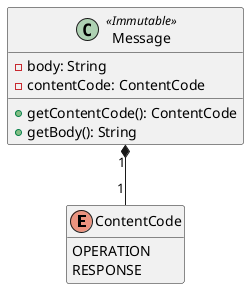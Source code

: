 @startuml message
'class diagram
' top to bottom direction
skinparam linetype ortho

enum ContentCode {
  OPERATION
  RESPONSE
}
hide ContentCode methods
class Message <<Immutable>> {
  - body: String
  - contentCode: ContentCode
  + getContentCode(): ContentCode
  + getBody(): String
}

Message     "1" *-- "1" ContentCode
@enduml
